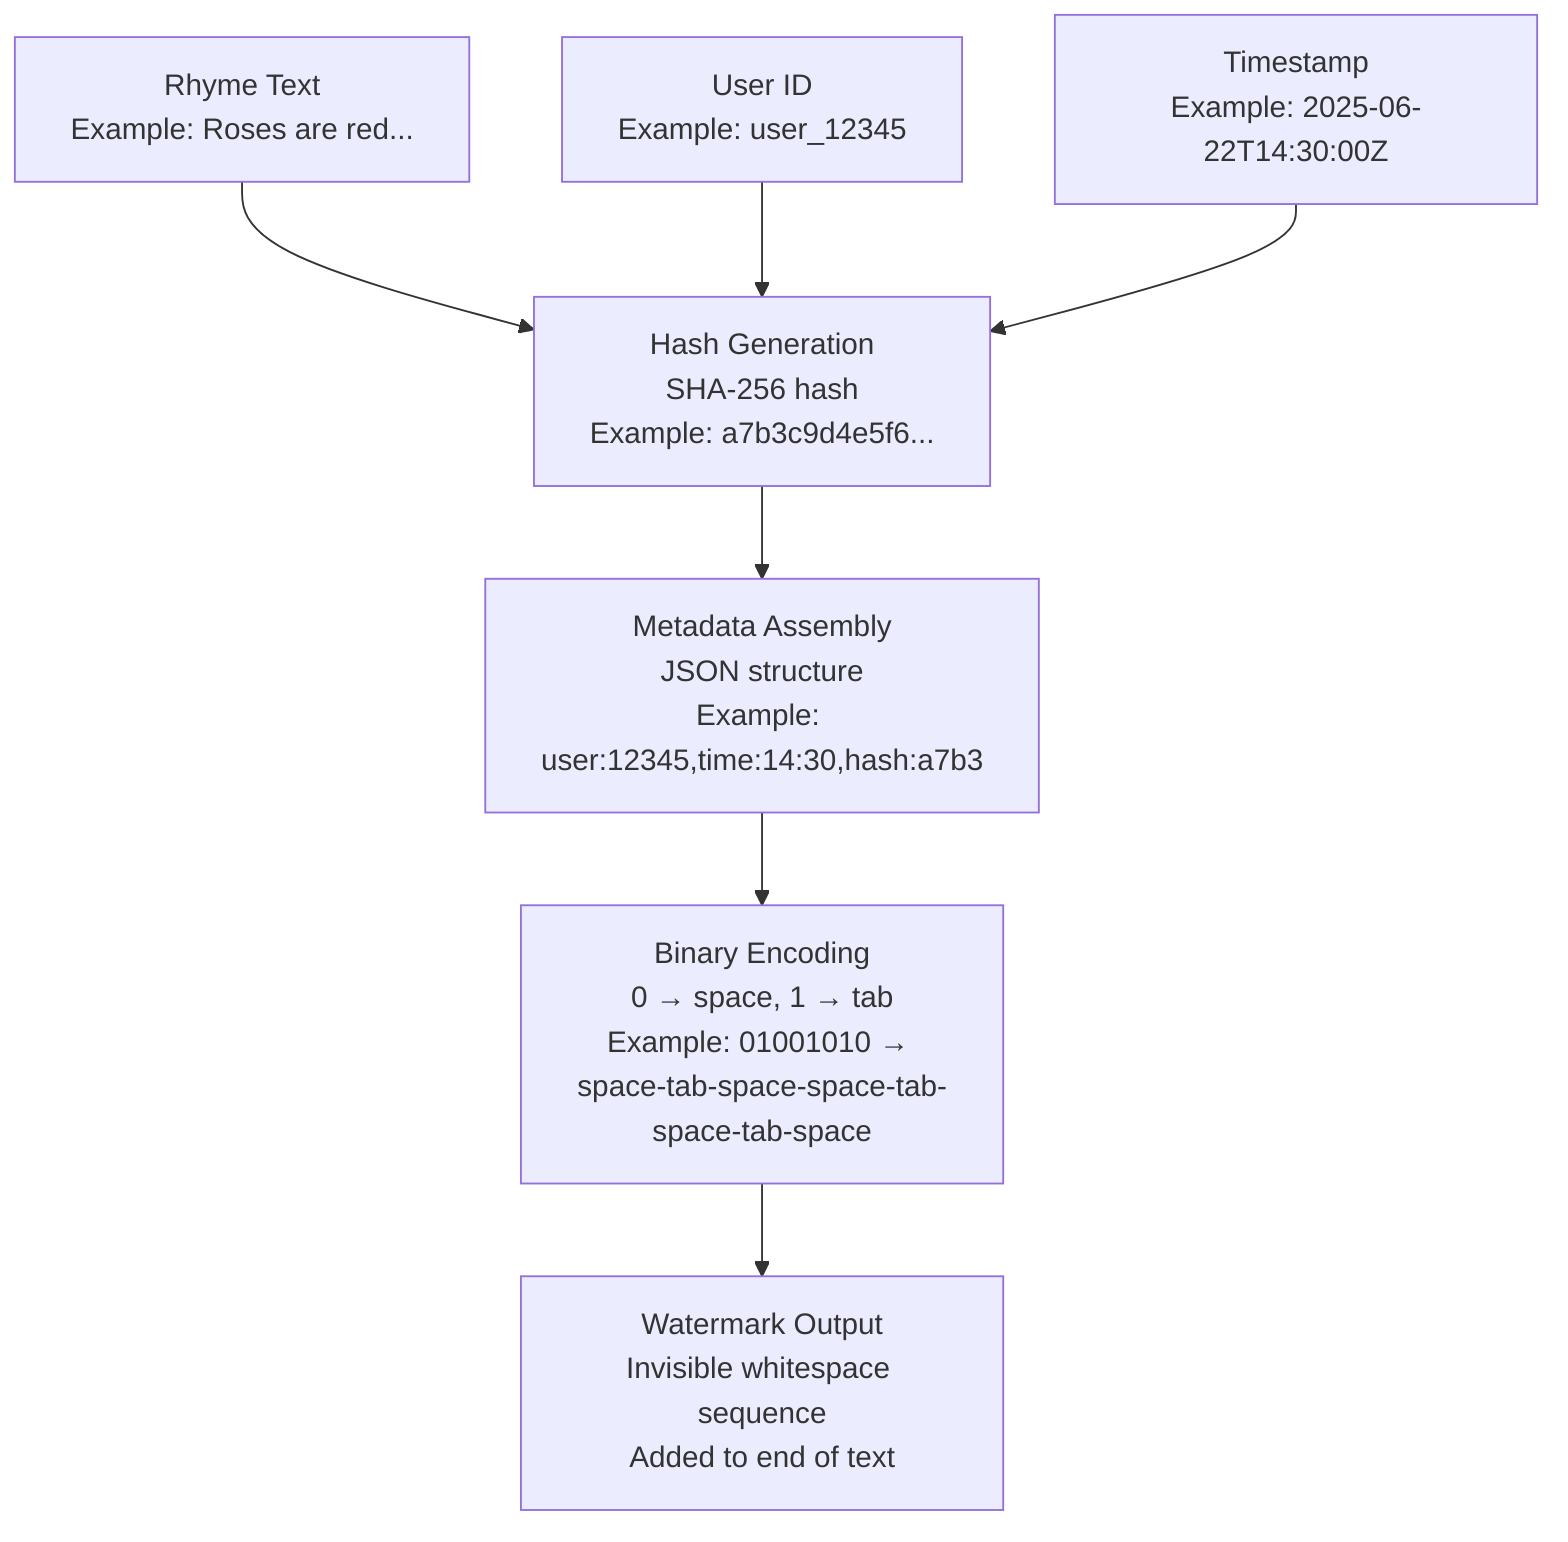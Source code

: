 flowchart TD
    A1[Rhyme Text<br/>Example: Roses are red...]
    A2[User ID<br/>Example: user_12345]
    A3[Timestamp<br/>Example: 2025-06-22T14:30:00Z]
    
    B[Hash Generation<br/>SHA-256 hash<br/>Example: a7b3c9d4e5f6...]
    C[Metadata Assembly<br/>JSON structure<br/>Example: user:12345,time:14:30,hash:a7b3]
    D[Binary Encoding<br/>0 → space, 1 → tab<br/>Example: 01001010 → space-tab-space-space-tab-space-tab-space]
    E[Watermark Output<br/>Invisible whitespace sequence<br/>Added to end of text]

    A1 --> B
    A2 --> B
    A3 --> B
    B --> C
    C --> D
    D --> E